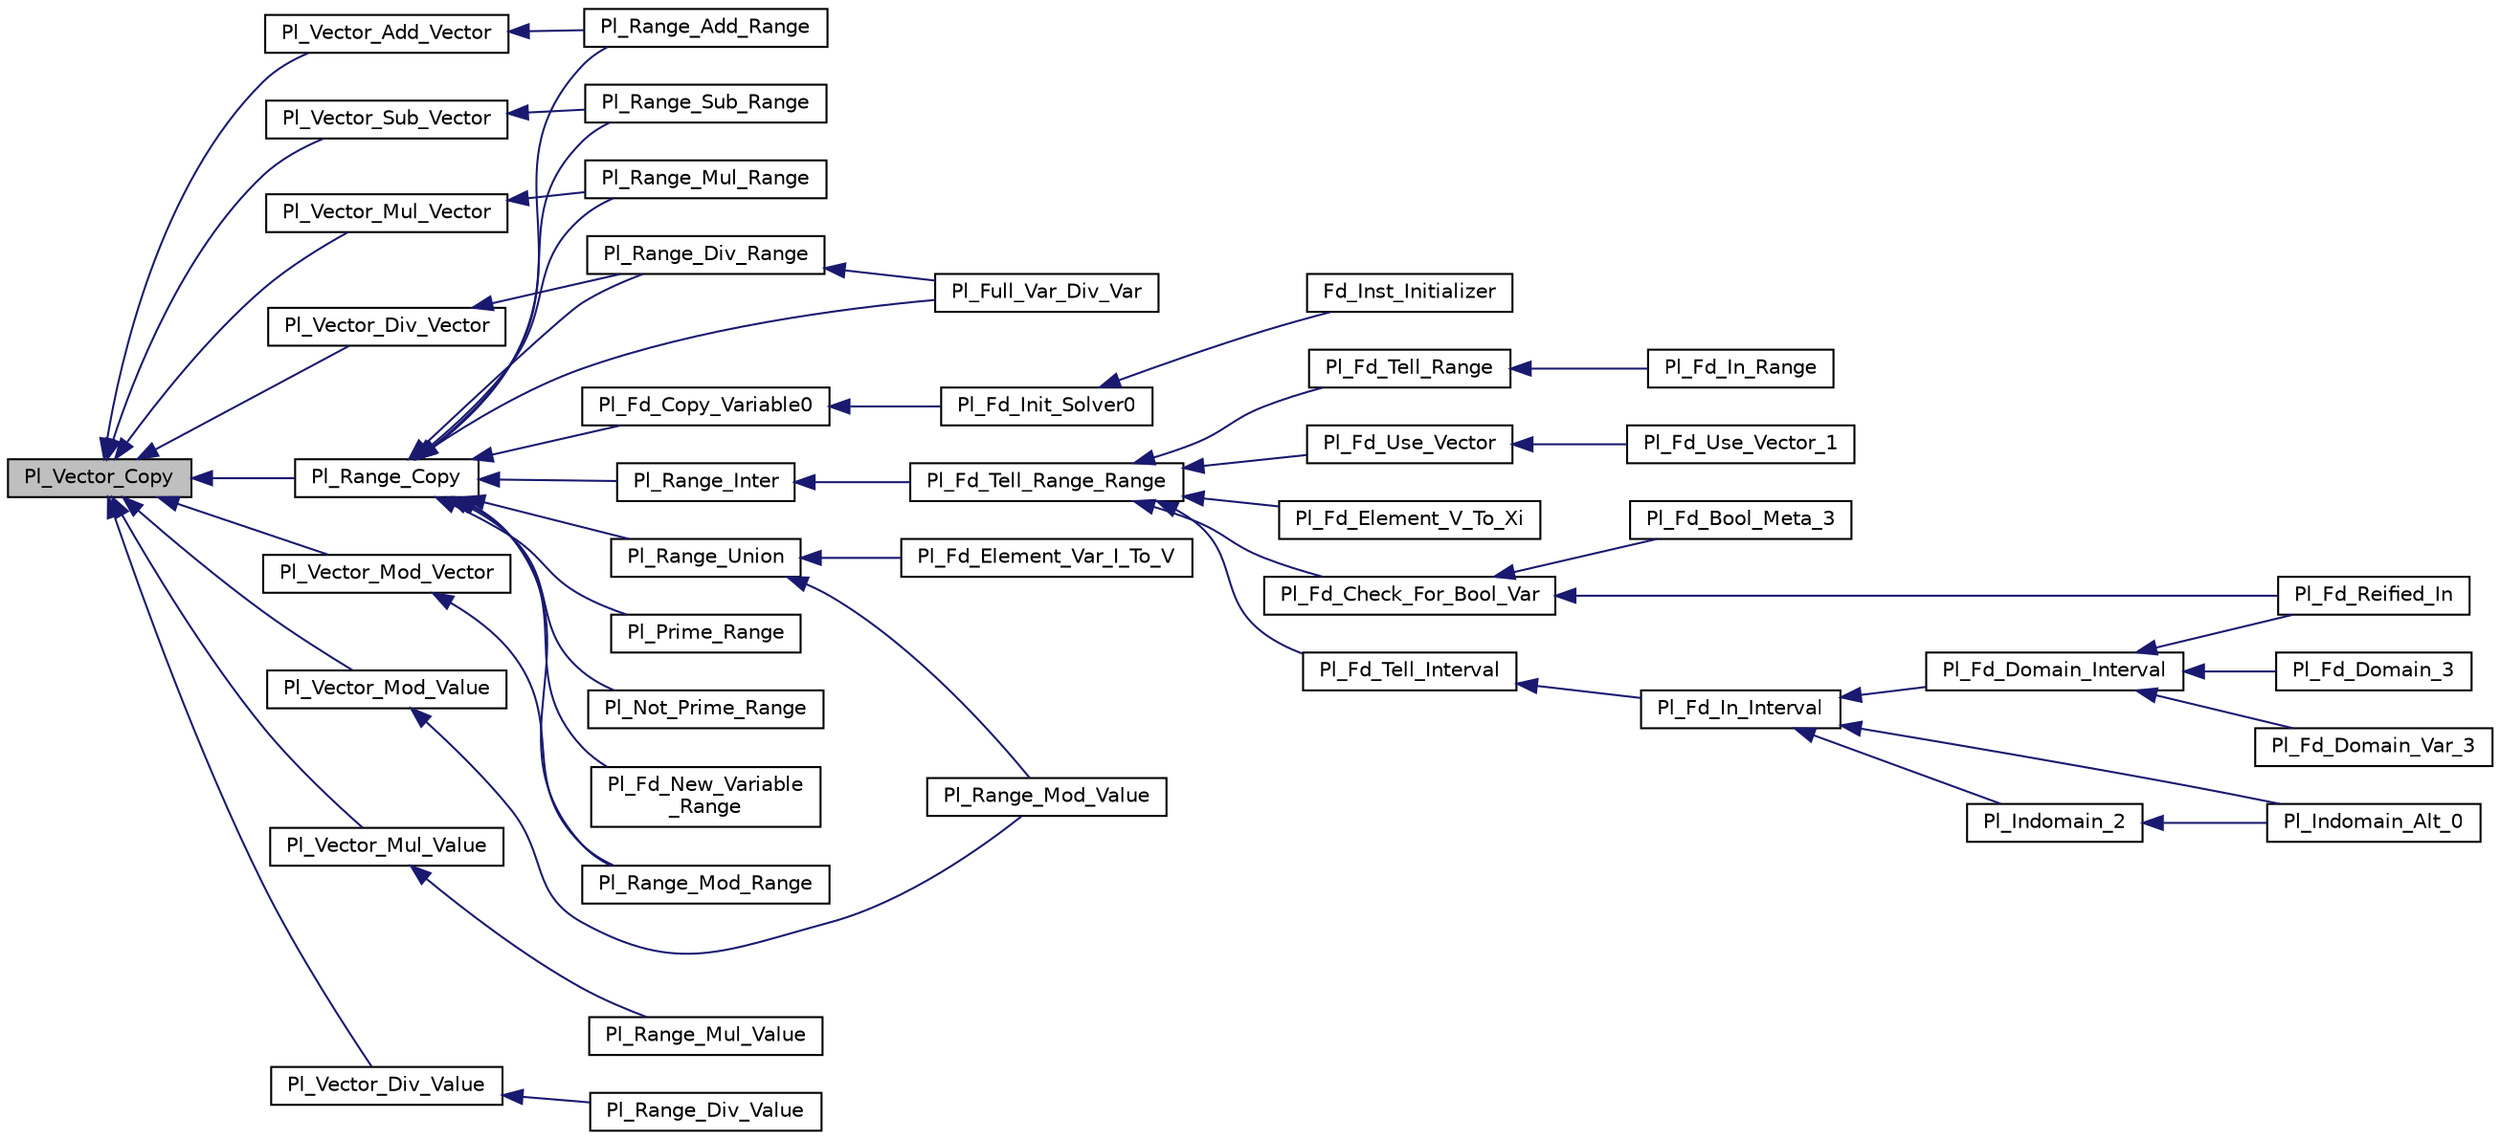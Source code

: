 digraph "Pl_Vector_Copy"
{
  edge [fontname="Helvetica",fontsize="10",labelfontname="Helvetica",labelfontsize="10"];
  node [fontname="Helvetica",fontsize="10",shape=record];
  rankdir="LR";
  Node1 [label="Pl_Vector_Copy",height=0.2,width=0.4,color="black", fillcolor="grey75", style="filled", fontcolor="black"];
  Node1 -> Node2 [dir="back",color="midnightblue",fontsize="10",style="solid",fontname="Helvetica"];
  Node2 [label="Pl_Vector_Add_Vector",height=0.2,width=0.4,color="black", fillcolor="white", style="filled",URL="$fd__range_8h.html#a02a0b3473ca3d1461f15123e82883afd"];
  Node2 -> Node3 [dir="back",color="midnightblue",fontsize="10",style="solid",fontname="Helvetica"];
  Node3 [label="Pl_Range_Add_Range",height=0.2,width=0.4,color="black", fillcolor="white", style="filled",URL="$fd__range_8h.html#adedadc6d0997b6f5c8946850e9a45843"];
  Node1 -> Node4 [dir="back",color="midnightblue",fontsize="10",style="solid",fontname="Helvetica"];
  Node4 [label="Pl_Vector_Sub_Vector",height=0.2,width=0.4,color="black", fillcolor="white", style="filled",URL="$fd__range_8h.html#ae3c3b3fd3cbbb75ab86e15a41dd671a8"];
  Node4 -> Node5 [dir="back",color="midnightblue",fontsize="10",style="solid",fontname="Helvetica"];
  Node5 [label="Pl_Range_Sub_Range",height=0.2,width=0.4,color="black", fillcolor="white", style="filled",URL="$fd__range_8h.html#a07ed7ae0602b9aea27536b69c0e7d286"];
  Node1 -> Node6 [dir="back",color="midnightblue",fontsize="10",style="solid",fontname="Helvetica"];
  Node6 [label="Pl_Vector_Mul_Vector",height=0.2,width=0.4,color="black", fillcolor="white", style="filled",URL="$fd__range_8h.html#aeca59f9f20e4505f0c1e6ce4d642009b"];
  Node6 -> Node7 [dir="back",color="midnightblue",fontsize="10",style="solid",fontname="Helvetica"];
  Node7 [label="Pl_Range_Mul_Range",height=0.2,width=0.4,color="black", fillcolor="white", style="filled",URL="$fd__range_8h.html#aba43fee6e534e6cdc31783c24d92d039"];
  Node1 -> Node8 [dir="back",color="midnightblue",fontsize="10",style="solid",fontname="Helvetica"];
  Node8 [label="Pl_Vector_Div_Vector",height=0.2,width=0.4,color="black", fillcolor="white", style="filled",URL="$fd__range_8h.html#aa49a174fff3343dff525a701bdc7fb5c"];
  Node8 -> Node9 [dir="back",color="midnightblue",fontsize="10",style="solid",fontname="Helvetica"];
  Node9 [label="Pl_Range_Div_Range",height=0.2,width=0.4,color="black", fillcolor="white", style="filled",URL="$fd__range_8h.html#a693c0bbe3eae104e0dd1aa29ab1b34e4"];
  Node9 -> Node10 [dir="back",color="midnightblue",fontsize="10",style="solid",fontname="Helvetica"];
  Node10 [label="Pl_Full_Var_Div_Var",height=0.2,width=0.4,color="black", fillcolor="white", style="filled",URL="$oper__supp_8c.html#a30be23f966fef653dc03092613673b53"];
  Node1 -> Node11 [dir="back",color="midnightblue",fontsize="10",style="solid",fontname="Helvetica"];
  Node11 [label="Pl_Vector_Mod_Vector",height=0.2,width=0.4,color="black", fillcolor="white", style="filled",URL="$fd__range_8h.html#ac4eb536544f1b224c73a348bf2ae8af1"];
  Node11 -> Node12 [dir="back",color="midnightblue",fontsize="10",style="solid",fontname="Helvetica"];
  Node12 [label="Pl_Range_Mod_Range",height=0.2,width=0.4,color="black", fillcolor="white", style="filled",URL="$fd__range_8h.html#a5045e3605f1d90fb4fe910cb79b96e40"];
  Node1 -> Node13 [dir="back",color="midnightblue",fontsize="10",style="solid",fontname="Helvetica"];
  Node13 [label="Pl_Vector_Mul_Value",height=0.2,width=0.4,color="black", fillcolor="white", style="filled",URL="$fd__range_8h.html#a1f20a48ab91b33fb4a11586924d9d326"];
  Node13 -> Node14 [dir="back",color="midnightblue",fontsize="10",style="solid",fontname="Helvetica"];
  Node14 [label="Pl_Range_Mul_Value",height=0.2,width=0.4,color="black", fillcolor="white", style="filled",URL="$fd__range_8h.html#a84a0b17829c14bd0b85521cab6b6c774"];
  Node1 -> Node15 [dir="back",color="midnightblue",fontsize="10",style="solid",fontname="Helvetica"];
  Node15 [label="Pl_Vector_Div_Value",height=0.2,width=0.4,color="black", fillcolor="white", style="filled",URL="$fd__range_8h.html#aa1effb7995ce909a175cce3e74ffdee9"];
  Node15 -> Node16 [dir="back",color="midnightblue",fontsize="10",style="solid",fontname="Helvetica"];
  Node16 [label="Pl_Range_Div_Value",height=0.2,width=0.4,color="black", fillcolor="white", style="filled",URL="$fd__range_8h.html#ae6948005a13729e71edd90910ec9d7fc"];
  Node1 -> Node17 [dir="back",color="midnightblue",fontsize="10",style="solid",fontname="Helvetica"];
  Node17 [label="Pl_Vector_Mod_Value",height=0.2,width=0.4,color="black", fillcolor="white", style="filled",URL="$fd__range_8h.html#a36bfcd8fdac72d0f7564dc766915ee31"];
  Node17 -> Node18 [dir="back",color="midnightblue",fontsize="10",style="solid",fontname="Helvetica"];
  Node18 [label="Pl_Range_Mod_Value",height=0.2,width=0.4,color="black", fillcolor="white", style="filled",URL="$fd__range_8h.html#abb12acff202d285e3c73960b8d7a01db"];
  Node1 -> Node19 [dir="back",color="midnightblue",fontsize="10",style="solid",fontname="Helvetica"];
  Node19 [label="Pl_Range_Copy",height=0.2,width=0.4,color="black", fillcolor="white", style="filled",URL="$fd__range_8h.html#a84a1b977811b34403aa33b60c2cab73c"];
  Node19 -> Node20 [dir="back",color="midnightblue",fontsize="10",style="solid",fontname="Helvetica"];
  Node20 [label="Pl_Prime_Range",height=0.2,width=0.4,color="black", fillcolor="white", style="filled",URL="$fd__prime__c_8c.html#a14b1fe80c629c41524968e763f8e5434"];
  Node19 -> Node21 [dir="back",color="midnightblue",fontsize="10",style="solid",fontname="Helvetica"];
  Node21 [label="Pl_Not_Prime_Range",height=0.2,width=0.4,color="black", fillcolor="white", style="filled",URL="$fd__prime__c_8c.html#a662541e2209c47d869827a57ee60a76c"];
  Node19 -> Node10 [dir="back",color="midnightblue",fontsize="10",style="solid",fontname="Helvetica"];
  Node19 -> Node22 [dir="back",color="midnightblue",fontsize="10",style="solid",fontname="Helvetica"];
  Node22 [label="Pl_Fd_New_Variable\l_Range",height=0.2,width=0.4,color="black", fillcolor="white", style="filled",URL="$fd__inst_8h.html#a68d595d711a2afb1240242c25052b57d"];
  Node19 -> Node23 [dir="back",color="midnightblue",fontsize="10",style="solid",fontname="Helvetica"];
  Node23 [label="Pl_Fd_Copy_Variable0",height=0.2,width=0.4,color="black", fillcolor="white", style="filled",URL="$fd__inst_8h.html#a508bf6e56d0646a4b5259cd6781770d3"];
  Node23 -> Node24 [dir="back",color="midnightblue",fontsize="10",style="solid",fontname="Helvetica"];
  Node24 [label="Pl_Fd_Init_Solver0",height=0.2,width=0.4,color="black", fillcolor="white", style="filled",URL="$fd__inst_8h.html#a44f365444a3bfdd0c1726453e421526d"];
  Node24 -> Node25 [dir="back",color="midnightblue",fontsize="10",style="solid",fontname="Helvetica"];
  Node25 [label="Fd_Inst_Initializer",height=0.2,width=0.4,color="black", fillcolor="white", style="filled",URL="$fd__inst_8c.html#a450739dfc97e7399a2e432739ac8d93c"];
  Node19 -> Node26 [dir="back",color="midnightblue",fontsize="10",style="solid",fontname="Helvetica"];
  Node26 [label="Pl_Range_Union",height=0.2,width=0.4,color="black", fillcolor="white", style="filled",URL="$fd__range_8h.html#a44b85c2488064aae5e1fa330f6e4f73a"];
  Node26 -> Node27 [dir="back",color="midnightblue",fontsize="10",style="solid",fontname="Helvetica"];
  Node27 [label="Pl_Fd_Element_Var_I_To_V",height=0.2,width=0.4,color="black", fillcolor="white", style="filled",URL="$fd__symbolic__c_8c.html#af378933e196a0a09152605f249ecaa76"];
  Node26 -> Node18 [dir="back",color="midnightblue",fontsize="10",style="solid",fontname="Helvetica"];
  Node19 -> Node28 [dir="back",color="midnightblue",fontsize="10",style="solid",fontname="Helvetica"];
  Node28 [label="Pl_Range_Inter",height=0.2,width=0.4,color="black", fillcolor="white", style="filled",URL="$fd__range_8h.html#ad1d23e966e8b2dd3f4e33f727e73e543"];
  Node28 -> Node29 [dir="back",color="midnightblue",fontsize="10",style="solid",fontname="Helvetica"];
  Node29 [label="Pl_Fd_Tell_Range_Range",height=0.2,width=0.4,color="black", fillcolor="white", style="filled",URL="$fd__inst_8h.html#ad4fb250c865f8185fec8b7a35664105c"];
  Node29 -> Node30 [dir="back",color="midnightblue",fontsize="10",style="solid",fontname="Helvetica"];
  Node30 [label="Pl_Fd_Element_V_To_Xi",height=0.2,width=0.4,color="black", fillcolor="white", style="filled",URL="$fd__symbolic__c_8c.html#a973eafe617160ecababeafeb060d03ec"];
  Node29 -> Node31 [dir="back",color="midnightblue",fontsize="10",style="solid",fontname="Helvetica"];
  Node31 [label="Pl_Fd_Tell_Interval",height=0.2,width=0.4,color="black", fillcolor="white", style="filled",URL="$fd__inst_8h.html#a0fff01614d94fe7db9d90fa7f01e14d2"];
  Node31 -> Node32 [dir="back",color="midnightblue",fontsize="10",style="solid",fontname="Helvetica"];
  Node32 [label="Pl_Fd_In_Interval",height=0.2,width=0.4,color="black", fillcolor="white", style="filled",URL="$fd__inst_8h.html#a306ee51e5acc5fd6a0c9c3aa79f04ac0"];
  Node32 -> Node33 [dir="back",color="midnightblue",fontsize="10",style="solid",fontname="Helvetica"];
  Node33 [label="Pl_Fd_Domain_Interval",height=0.2,width=0.4,color="black", fillcolor="white", style="filled",URL="$fd__values__c_8c.html#a351067a2ae42277486b8a46d91911a0d"];
  Node33 -> Node34 [dir="back",color="midnightblue",fontsize="10",style="solid",fontname="Helvetica"];
  Node34 [label="Pl_Fd_Reified_In",height=0.2,width=0.4,color="black", fillcolor="white", style="filled",URL="$fd__bool__c_8c.html#aad0a445c9905cdb15eeb91e0dc38c0dd"];
  Node33 -> Node35 [dir="back",color="midnightblue",fontsize="10",style="solid",fontname="Helvetica"];
  Node35 [label="Pl_Fd_Domain_Var_3",height=0.2,width=0.4,color="black", fillcolor="white", style="filled",URL="$fd__values__c_8c.html#aa777642264b14ca56887669b19202374"];
  Node33 -> Node36 [dir="back",color="midnightblue",fontsize="10",style="solid",fontname="Helvetica"];
  Node36 [label="Pl_Fd_Domain_3",height=0.2,width=0.4,color="black", fillcolor="white", style="filled",URL="$fd__values__c_8c.html#ac3230fe39ec80a19b8cac99c538ea083"];
  Node32 -> Node37 [dir="back",color="midnightblue",fontsize="10",style="solid",fontname="Helvetica"];
  Node37 [label="Pl_Indomain_2",height=0.2,width=0.4,color="black", fillcolor="white", style="filled",URL="$fd__values__c_8c.html#a6de1db9fb85e24c632fbb29ec6f8724e"];
  Node37 -> Node38 [dir="back",color="midnightblue",fontsize="10",style="solid",fontname="Helvetica"];
  Node38 [label="Pl_Indomain_Alt_0",height=0.2,width=0.4,color="black", fillcolor="white", style="filled",URL="$fd__values__c_8c.html#a180ad373ea06757f95f7286c0de75fb0"];
  Node32 -> Node38 [dir="back",color="midnightblue",fontsize="10",style="solid",fontname="Helvetica"];
  Node29 -> Node39 [dir="back",color="midnightblue",fontsize="10",style="solid",fontname="Helvetica"];
  Node39 [label="Pl_Fd_Tell_Range",height=0.2,width=0.4,color="black", fillcolor="white", style="filled",URL="$fd__inst_8h.html#ab9c5efdca39e3f34ef344652781cfca0"];
  Node39 -> Node40 [dir="back",color="midnightblue",fontsize="10",style="solid",fontname="Helvetica"];
  Node40 [label="Pl_Fd_In_Range",height=0.2,width=0.4,color="black", fillcolor="white", style="filled",URL="$fd__inst_8h.html#afaac1046c28522b902125a330776ade9"];
  Node29 -> Node41 [dir="back",color="midnightblue",fontsize="10",style="solid",fontname="Helvetica"];
  Node41 [label="Pl_Fd_Use_Vector",height=0.2,width=0.4,color="black", fillcolor="white", style="filled",URL="$fd__inst_8h.html#a2d3586b22af6cc729a0340f120e4a98f"];
  Node41 -> Node42 [dir="back",color="midnightblue",fontsize="10",style="solid",fontname="Helvetica"];
  Node42 [label="Pl_Fd_Use_Vector_1",height=0.2,width=0.4,color="black", fillcolor="white", style="filled",URL="$fd__infos__c_8c.html#aa529fc87d64f8d89a1012da83771843e"];
  Node29 -> Node43 [dir="back",color="midnightblue",fontsize="10",style="solid",fontname="Helvetica"];
  Node43 [label="Pl_Fd_Check_For_Bool_Var",height=0.2,width=0.4,color="black", fillcolor="white", style="filled",URL="$fd__inst_8h.html#a48bfe26ff0c1846232e2c494c7746c5e"];
  Node43 -> Node44 [dir="back",color="midnightblue",fontsize="10",style="solid",fontname="Helvetica"];
  Node44 [label="Pl_Fd_Bool_Meta_3",height=0.2,width=0.4,color="black", fillcolor="white", style="filled",URL="$fd__bool__c_8c.html#af216d1fd11aff1fa2cb04c7ead09615f"];
  Node43 -> Node34 [dir="back",color="midnightblue",fontsize="10",style="solid",fontname="Helvetica"];
  Node19 -> Node3 [dir="back",color="midnightblue",fontsize="10",style="solid",fontname="Helvetica"];
  Node19 -> Node5 [dir="back",color="midnightblue",fontsize="10",style="solid",fontname="Helvetica"];
  Node19 -> Node7 [dir="back",color="midnightblue",fontsize="10",style="solid",fontname="Helvetica"];
  Node19 -> Node9 [dir="back",color="midnightblue",fontsize="10",style="solid",fontname="Helvetica"];
  Node19 -> Node12 [dir="back",color="midnightblue",fontsize="10",style="solid",fontname="Helvetica"];
}
